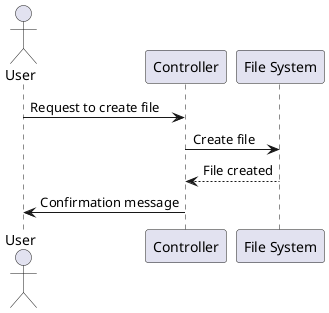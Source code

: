 @startuml create_file_sequence_diagram
actor User

participant Controller
participant "File System" as FileSystem

User -> Controller: Request to create file
Controller -> FileSystem: Create file
FileSystem --> Controller: File created
Controller -> User: Confirmation message
@enduml
